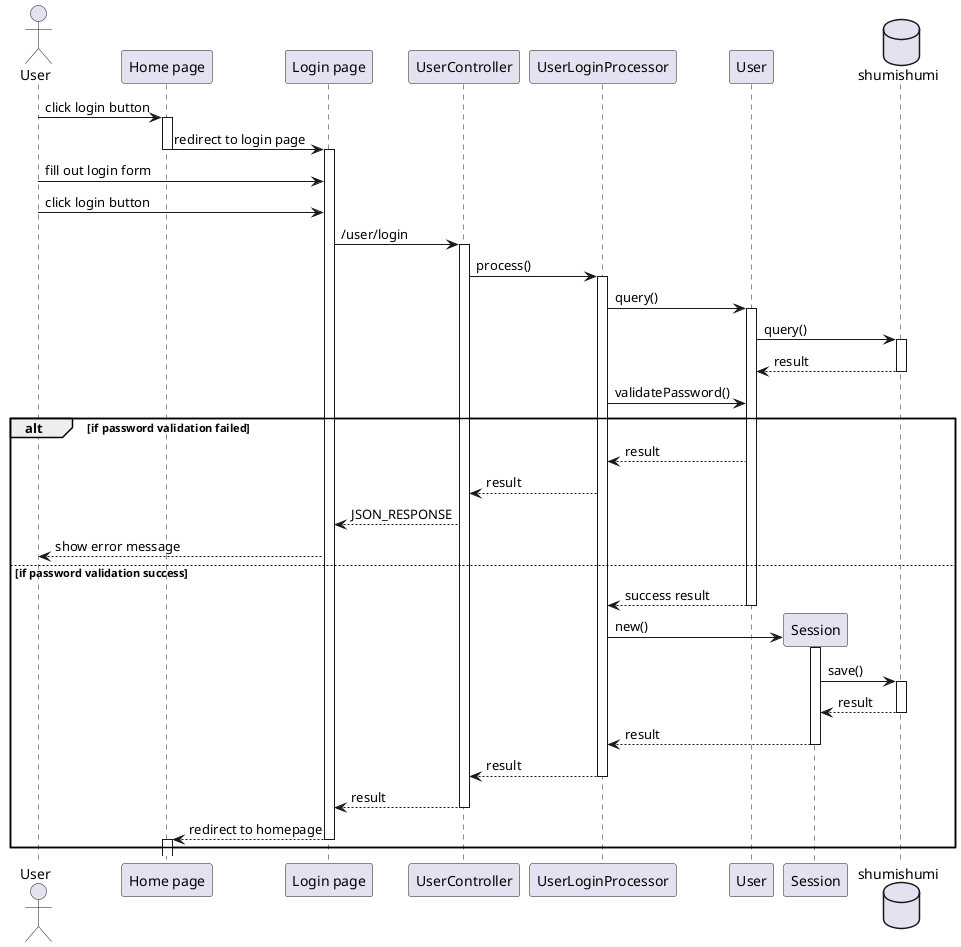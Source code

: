 @startuml login
'autonumber 1.1.1

actor User as u

' Box "front end"
participant "Home page" as home
participant "Login page" as login
' end box

' Box "back end"
participant "UserController" as uc

participant "UserLoginProcessor" as loginproc

participant "User" as um
participant "Session" as sm
' end box

database shumishumi as db

u -> home++ : click login button
home -> login --++ : redirect to login page

'autonumber inc a
u -> login : fill out login form
'autonumber inc a
u -> login : click login button

login -> uc++ : /user/login
uc -> loginproc++ : process()

loginproc -> um++ : query()
um -> db++ : query()
return result
loginproc -> um : validatePassword()
alt if password validation failed
    loginproc <-- um : result
    uc <-- loginproc : result

    login <-- uc : JSON_RESPONSE
    u <-- login : show error message
else if password validation success
    'autonumber inc b
    loginproc <-- um --: success result

    create sm
    loginproc -> sm++ : new()
    sm -> db++ : save()
    return result
    return result

    return result
    return result

    home <-- login --++ : redirect to homepage
end



@enduml